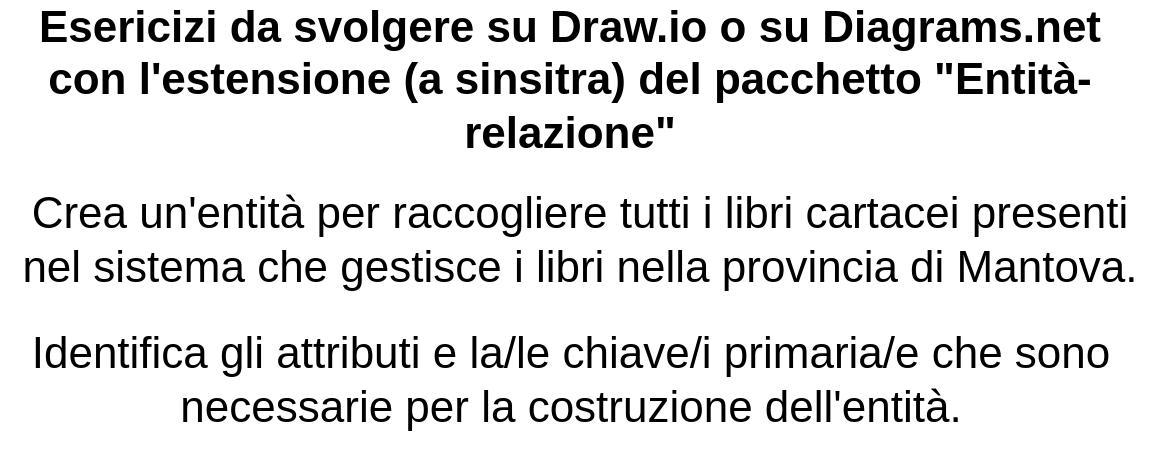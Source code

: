 <mxfile>
    <diagram id="i01F55FS2lRdzMfF5ygt" name="Pagina-1">
        <mxGraphModel dx="722" dy="692" grid="1" gridSize="10" guides="1" tooltips="1" connect="1" arrows="1" fold="1" page="1" pageScale="1" pageWidth="827" pageHeight="1169" math="0" shadow="0">
            <root>
                <mxCell id="0"/>
                <mxCell id="1" parent="0"/>
                <mxCell id="2" value="Crea un'entità per raccogliere tutti i libri cartacei presenti nel sistema che gestisce i libri nella provincia di Mantova." style="text;html=1;strokeColor=none;fillColor=none;align=center;verticalAlign=middle;whiteSpace=wrap;rounded=0;fontSize=22;" parent="1" vertex="1">
                    <mxGeometry x="125" y="150" width="570" height="30" as="geometry"/>
                </mxCell>
                <mxCell id="3" value="&lt;span style=&quot;font-size: 22px;&quot;&gt;Identifica gli attributi e la/le chiave/i primaria/e che sono&lt;/span&gt;&lt;br style=&quot;border-color: var(--border-color); font-size: 22px;&quot;&gt;&lt;span style=&quot;font-size: 22px;&quot;&gt;necessarie per la costruzione dell'entità.&lt;/span&gt;" style="text;html=1;align=center;verticalAlign=middle;resizable=0;points=[];autosize=1;strokeColor=none;fillColor=none;" parent="1" vertex="1">
                    <mxGeometry x="125" y="200" width="560" height="70" as="geometry"/>
                </mxCell>
                <mxCell id="4" value="Esericizi da svolgere su Draw.io o su Diagrams.net con l'estensione (a sinsitra) del pacchetto &quot;Entità-relazione&quot;" style="text;html=1;strokeColor=none;fillColor=none;align=center;verticalAlign=middle;whiteSpace=wrap;rounded=0;fontSize=22;fontStyle=1" parent="1" vertex="1">
                    <mxGeometry x="120" y="70" width="570" height="30" as="geometry"/>
                </mxCell>
            </root>
        </mxGraphModel>
    </diagram>
</mxfile>